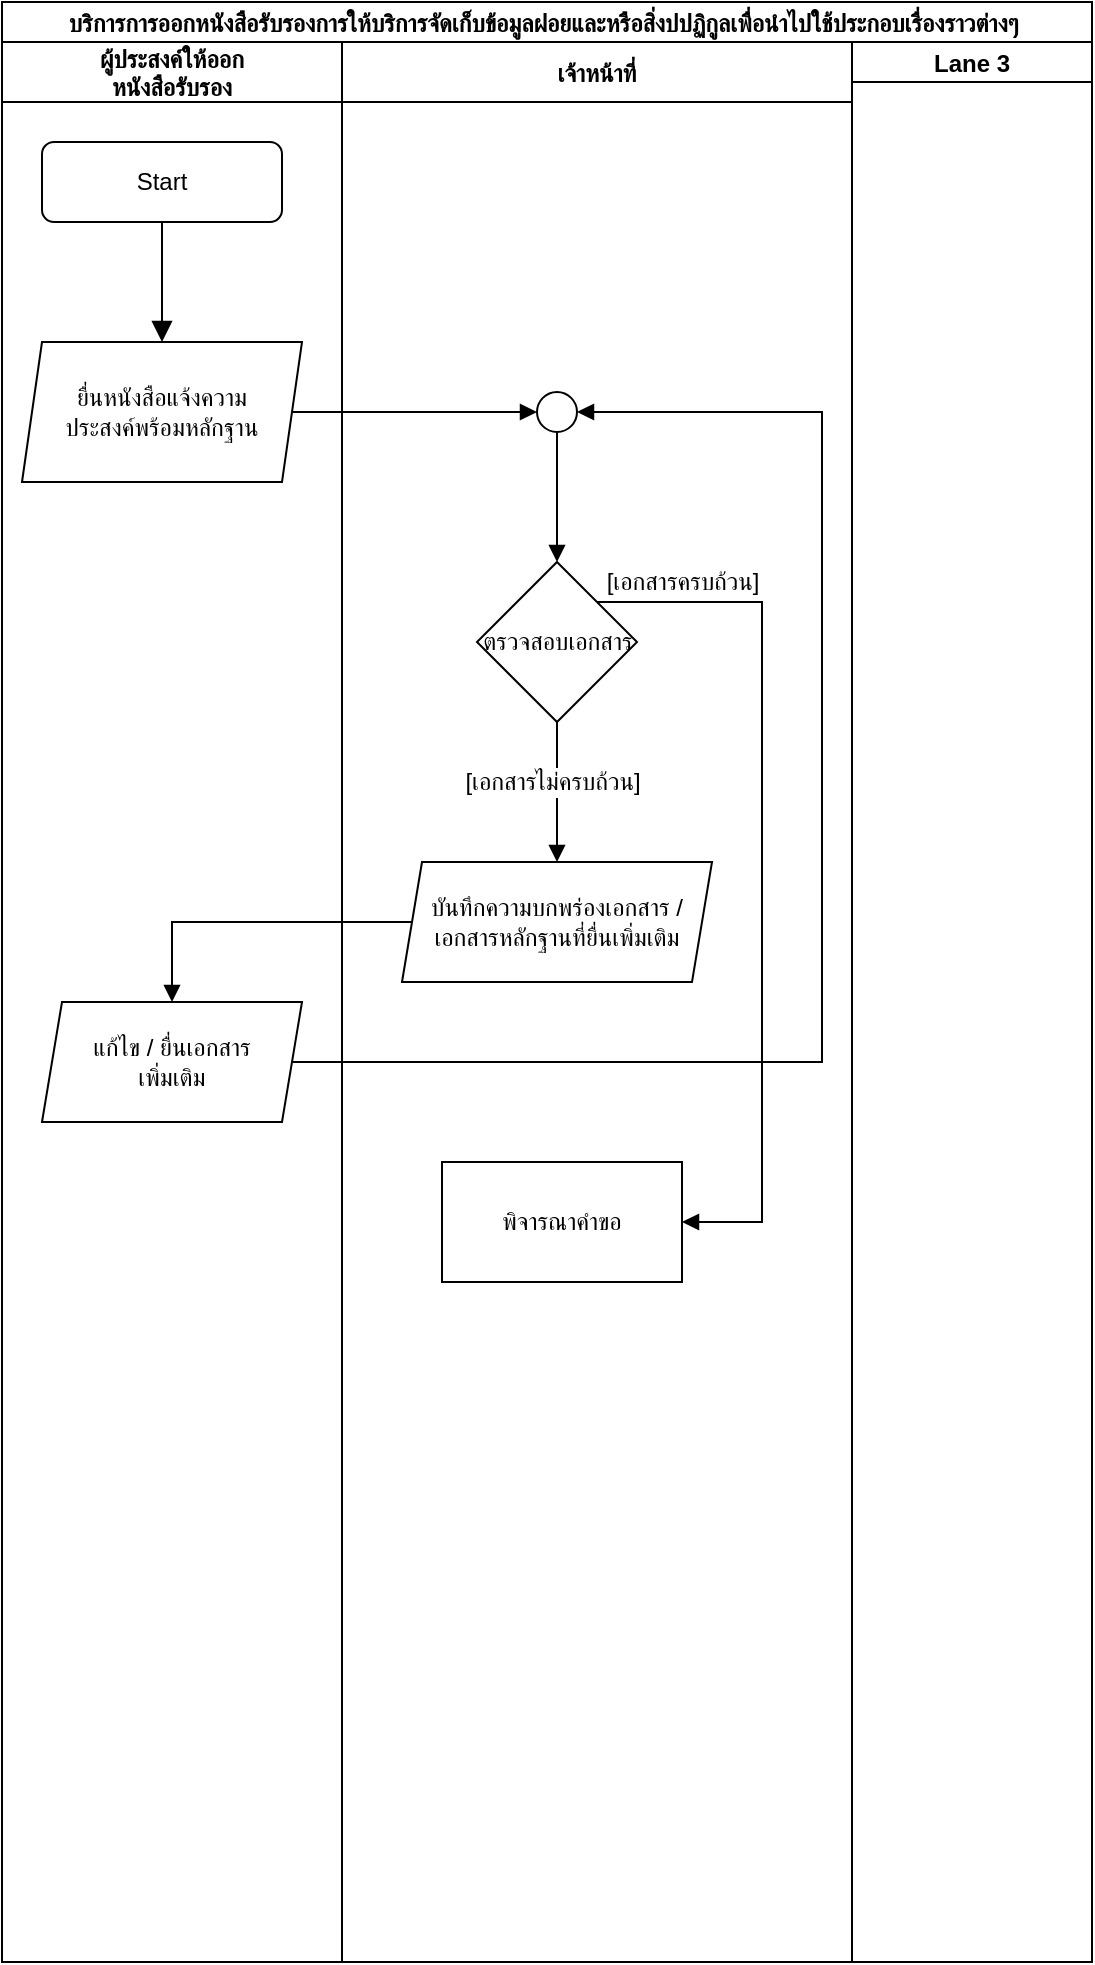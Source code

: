 <mxfile version="18.2.0" type="github">
  <diagram id="C5RBs43oDa-KdzZeNtuy" name="Service 1">
    <mxGraphModel dx="1865" dy="539" grid="1" gridSize="10" guides="1" tooltips="1" connect="1" arrows="1" fold="1" page="1" pageScale="1" pageWidth="827" pageHeight="1169" math="0" shadow="0">
      <root>
        <mxCell id="WIyWlLk6GJQsqaUBKTNV-0" />
        <mxCell id="WIyWlLk6GJQsqaUBKTNV-1" parent="WIyWlLk6GJQsqaUBKTNV-0" />
        <mxCell id="ealcNIhBsG5U8FRnj8jf-2" value="บริการการออกหนังสือรับรองการให้บริการจัดเก็บข้อมูลฝอยและหรือสิ่งปปฏิกูลเพื่อนำไปใช้ประกอบเรื่องราวต่างๆ " style="swimlane;childLayout=stackLayout;resizeParent=1;resizeParentMax=0;startSize=20;flipV=0;flipH=0;direction=east;" vertex="1" parent="WIyWlLk6GJQsqaUBKTNV-1">
          <mxGeometry x="-80" y="30" width="545" height="980" as="geometry" />
        </mxCell>
        <mxCell id="ealcNIhBsG5U8FRnj8jf-3" value="ผู้ประสงค์ให้ออก&#xa;หนังสือรับรอง" style="swimlane;startSize=30;" vertex="1" parent="ealcNIhBsG5U8FRnj8jf-2">
          <mxGeometry y="20" width="170" height="960" as="geometry" />
        </mxCell>
        <mxCell id="WIyWlLk6GJQsqaUBKTNV-3" value="Start" style="rounded=1;whiteSpace=wrap;html=1;fontSize=12;glass=0;strokeWidth=1;shadow=0;" parent="ealcNIhBsG5U8FRnj8jf-3" vertex="1">
          <mxGeometry x="20" y="50" width="120" height="40" as="geometry" />
        </mxCell>
        <mxCell id="WIyWlLk6GJQsqaUBKTNV-2" value="" style="rounded=0;html=1;jettySize=auto;orthogonalLoop=1;fontSize=11;endArrow=block;endFill=1;endSize=8;strokeWidth=1;shadow=0;labelBackgroundColor=none;edgeStyle=orthogonalEdgeStyle;" parent="ealcNIhBsG5U8FRnj8jf-3" source="WIyWlLk6GJQsqaUBKTNV-3" target="ealcNIhBsG5U8FRnj8jf-10" edge="1">
          <mxGeometry relative="1" as="geometry">
            <mxPoint x="80" y="140" as="targetPoint" />
          </mxGeometry>
        </mxCell>
        <mxCell id="ealcNIhBsG5U8FRnj8jf-10" value="&lt;span style=&quot;&quot;&gt;ยื่นหนังสือแจ้งความ&lt;br&gt;ประสงค์พร้อมหลักฐาน&lt;/span&gt;" style="shape=parallelogram;perimeter=parallelogramPerimeter;whiteSpace=wrap;html=1;fixedSize=1;fontFamily=Helvetica;fontSize=12;fontColor=default;startSize=20;strokeColor=default;fillColor=default;size=10;" vertex="1" parent="ealcNIhBsG5U8FRnj8jf-3">
          <mxGeometry x="10" y="150" width="140" height="70" as="geometry" />
        </mxCell>
        <mxCell id="ealcNIhBsG5U8FRnj8jf-21" value="แก้ไข / ยื่นเอกสาร&lt;br&gt;เพิ่มเติม" style="shape=parallelogram;perimeter=parallelogramPerimeter;whiteSpace=wrap;html=1;fixedSize=1;labelBackgroundColor=none;fontFamily=Helvetica;fontSize=12;fontColor=default;startSize=20;strokeColor=default;fillColor=default;size=10;" vertex="1" parent="ealcNIhBsG5U8FRnj8jf-3">
          <mxGeometry x="20" y="480" width="130" height="60" as="geometry" />
        </mxCell>
        <mxCell id="ealcNIhBsG5U8FRnj8jf-4" value="เจ้าหน้าที่" style="swimlane;startSize=30;" vertex="1" parent="ealcNIhBsG5U8FRnj8jf-2">
          <mxGeometry x="170" y="20" width="255" height="960" as="geometry" />
        </mxCell>
        <mxCell id="ealcNIhBsG5U8FRnj8jf-15" style="edgeStyle=orthogonalEdgeStyle;rounded=0;orthogonalLoop=1;jettySize=auto;html=1;entryX=0.5;entryY=0;entryDx=0;entryDy=0;fontFamily=Helvetica;fontSize=12;fontColor=default;endArrow=block;endFill=1;startSize=20;" edge="1" parent="ealcNIhBsG5U8FRnj8jf-4" source="ealcNIhBsG5U8FRnj8jf-12" target="ealcNIhBsG5U8FRnj8jf-18">
          <mxGeometry relative="1" as="geometry">
            <mxPoint x="80" y="380" as="targetPoint" />
          </mxGeometry>
        </mxCell>
        <mxCell id="ealcNIhBsG5U8FRnj8jf-12" value="ตรวจสอบเอกสาร" style="rhombus;whiteSpace=wrap;html=1;fontFamily=Helvetica;fontSize=12;fontColor=default;startSize=20;strokeColor=default;fillColor=default;" vertex="1" parent="ealcNIhBsG5U8FRnj8jf-4">
          <mxGeometry x="67.5" y="260" width="80" height="80" as="geometry" />
        </mxCell>
        <mxCell id="ealcNIhBsG5U8FRnj8jf-17" value="[เอกสารไม่ครบถ้วน]" style="text;html=1;align=center;verticalAlign=middle;resizable=0;points=[];autosize=1;fontSize=12;fontFamily=Helvetica;labelBackgroundColor=default;" vertex="1" parent="ealcNIhBsG5U8FRnj8jf-4">
          <mxGeometry x="50" y="360" width="110" height="20" as="geometry" />
        </mxCell>
        <mxCell id="ealcNIhBsG5U8FRnj8jf-18" value="&lt;span style=&quot;&quot;&gt;บันทึกความบกพร่องเอกสาร / เอกสารหลักฐานที่ยื่นเพิ่มเติม&lt;/span&gt;" style="shape=parallelogram;perimeter=parallelogramPerimeter;whiteSpace=wrap;html=1;fixedSize=1;labelBackgroundColor=none;fontFamily=Helvetica;fontSize=12;fontColor=default;startSize=20;strokeColor=default;fillColor=default;size=10;" vertex="1" parent="ealcNIhBsG5U8FRnj8jf-4">
          <mxGeometry x="30" y="410" width="155" height="60" as="geometry" />
        </mxCell>
        <mxCell id="ealcNIhBsG5U8FRnj8jf-31" style="edgeStyle=orthogonalEdgeStyle;rounded=0;orthogonalLoop=1;jettySize=auto;html=1;exitX=0.5;exitY=1;exitDx=0;exitDy=0;entryX=0.5;entryY=0;entryDx=0;entryDy=0;fontFamily=Helvetica;fontSize=12;fontColor=default;endArrow=block;endFill=1;startSize=20;" edge="1" parent="ealcNIhBsG5U8FRnj8jf-4" source="ealcNIhBsG5U8FRnj8jf-24" target="ealcNIhBsG5U8FRnj8jf-12">
          <mxGeometry relative="1" as="geometry" />
        </mxCell>
        <mxCell id="ealcNIhBsG5U8FRnj8jf-24" value="" style="ellipse;whiteSpace=wrap;html=1;aspect=fixed;labelBackgroundColor=none;fontFamily=Helvetica;fontSize=12;fontColor=default;startSize=20;strokeColor=default;fillColor=default;" vertex="1" parent="ealcNIhBsG5U8FRnj8jf-4">
          <mxGeometry x="97.5" y="175" width="20" height="20" as="geometry" />
        </mxCell>
        <mxCell id="ealcNIhBsG5U8FRnj8jf-32" value="พิจารณาคำขอ" style="rounded=0;whiteSpace=wrap;html=1;labelBackgroundColor=none;fontFamily=Helvetica;fontSize=12;fontColor=default;startSize=20;strokeColor=default;fillColor=default;" vertex="1" parent="ealcNIhBsG5U8FRnj8jf-4">
          <mxGeometry x="50" y="560" width="120" height="60" as="geometry" />
        </mxCell>
        <mxCell id="ealcNIhBsG5U8FRnj8jf-37" value="[เอกสารครบถ้วน]" style="text;html=1;align=center;verticalAlign=middle;resizable=0;points=[];autosize=1;fontSize=12;fontFamily=Helvetica;labelBackgroundColor=default;" vertex="1" parent="ealcNIhBsG5U8FRnj8jf-4">
          <mxGeometry x="120" y="260" width="100" height="20" as="geometry" />
        </mxCell>
        <mxCell id="ealcNIhBsG5U8FRnj8jf-33" style="edgeStyle=orthogonalEdgeStyle;rounded=0;orthogonalLoop=1;jettySize=auto;html=1;fontFamily=Helvetica;fontSize=12;fontColor=default;endArrow=block;endFill=1;startSize=20;labelBorderColor=none;verticalAlign=middle;labelBackgroundColor=#0000CC;entryX=1;entryY=0.5;entryDx=0;entryDy=0;" edge="1" parent="ealcNIhBsG5U8FRnj8jf-4" source="ealcNIhBsG5U8FRnj8jf-12" target="ealcNIhBsG5U8FRnj8jf-32">
          <mxGeometry relative="1" as="geometry">
            <mxPoint x="180" y="590" as="targetPoint" />
            <Array as="points">
              <mxPoint x="210" y="280" />
              <mxPoint x="210" y="590" />
              <mxPoint x="180" y="590" />
            </Array>
          </mxGeometry>
        </mxCell>
        <mxCell id="ealcNIhBsG5U8FRnj8jf-5" value="Lane 3" style="swimlane;startSize=20;" vertex="1" parent="ealcNIhBsG5U8FRnj8jf-2">
          <mxGeometry x="425" y="20" width="120" height="960" as="geometry" />
        </mxCell>
        <mxCell id="ealcNIhBsG5U8FRnj8jf-13" style="edgeStyle=orthogonalEdgeStyle;rounded=0;orthogonalLoop=1;jettySize=auto;html=1;fontFamily=Helvetica;fontSize=12;fontColor=default;endArrow=block;endFill=1;startSize=20;entryX=0;entryY=0.5;entryDx=0;entryDy=0;" edge="1" parent="ealcNIhBsG5U8FRnj8jf-2" source="ealcNIhBsG5U8FRnj8jf-10" target="ealcNIhBsG5U8FRnj8jf-24">
          <mxGeometry relative="1" as="geometry">
            <mxPoint x="230" y="205" as="targetPoint" />
          </mxGeometry>
        </mxCell>
        <mxCell id="ealcNIhBsG5U8FRnj8jf-22" style="edgeStyle=orthogonalEdgeStyle;rounded=0;orthogonalLoop=1;jettySize=auto;html=1;fontFamily=Helvetica;fontSize=12;fontColor=default;endArrow=block;endFill=1;startSize=20;" edge="1" parent="ealcNIhBsG5U8FRnj8jf-2" source="ealcNIhBsG5U8FRnj8jf-18" target="ealcNIhBsG5U8FRnj8jf-21">
          <mxGeometry relative="1" as="geometry" />
        </mxCell>
        <mxCell id="ealcNIhBsG5U8FRnj8jf-30" style="edgeStyle=orthogonalEdgeStyle;rounded=0;orthogonalLoop=1;jettySize=auto;html=1;entryX=1;entryY=0.5;entryDx=0;entryDy=0;fontFamily=Helvetica;fontSize=12;fontColor=default;endArrow=block;endFill=1;startSize=20;" edge="1" parent="ealcNIhBsG5U8FRnj8jf-2" source="ealcNIhBsG5U8FRnj8jf-21" target="ealcNIhBsG5U8FRnj8jf-24">
          <mxGeometry relative="1" as="geometry">
            <Array as="points">
              <mxPoint x="410" y="530" />
              <mxPoint x="410" y="205" />
            </Array>
          </mxGeometry>
        </mxCell>
      </root>
    </mxGraphModel>
  </diagram>
</mxfile>
